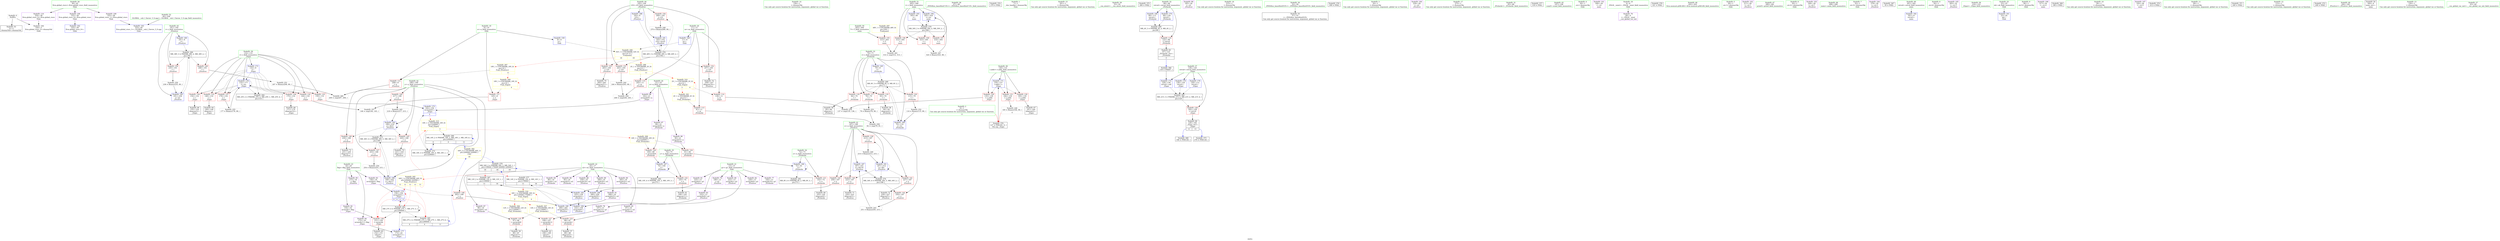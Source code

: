 digraph "SVFG" {
	label="SVFG";

	Node0x55dbcdde20b0 [shape=record,color=grey,label="{NodeID: 0\nNullPtr}"];
	Node0x55dbcdde20b0 -> Node0x55dbcde05ae0[style=solid];
	Node0x55dbcdde20b0 -> Node0x55dbcde0c710[style=solid];
	Node0x55dbcde0d440 [shape=record,color=blue,label="{NodeID: 180\n191\<--9\ni\<--\n_Z5solvev\n}"];
	Node0x55dbcde0d440 -> Node0x55dbcde1d420[style=dashed];
	Node0x55dbcde04f30 [shape=record,color=purple,label="{NodeID: 97\n99\<--21\narrayidx8\<--a\n_Z5checkv\n}"];
	Node0x55dbcde04f30 -> Node0x55dbcde0a740[style=solid];
	Node0x55dbcde026d0 [shape=record,color=green,label="{NodeID: 14\n158\<--1\n\<--dummyObj\nCan only get source location for instruction, argument, global var or function.}"];
	Node0x55dbcde20b20 [shape=record,color=black,label="{NodeID: 277\nMR_14V_2 = PHI(MR_14V_4, MR_14V_1, )\npts\{170000 \}\n|{|<s1>11|<s2>16}}"];
	Node0x55dbcde20b20 -> Node0x55dbcde0db90[style=dashed];
	Node0x55dbcde20b20:s1 -> Node0x55dbcde266a0[style=dashed,color=red];
	Node0x55dbcde20b20:s2 -> Node0x55dbcde21020[style=dashed,color=blue];
	Node0x55dbcde07fd0 [shape=record,color=blue,label="{NodeID: 194\n305\<--324\ni\<--inc\nmain\n}"];
	Node0x55dbcde07fd0 -> Node0x55dbcde215b0[style=dashed];
	Node0x55dbcde04ad0 [shape=record,color=red,label="{NodeID: 111\n145\<--8\n\<--n\n_Z2goi\n}"];
	Node0x55dbcde04ad0 -> Node0x55dbcde12e60[style=solid];
	Node0x55dbcde03460 [shape=record,color=green,label="{NodeID: 28\n47\<--48\n_ZNSt8ios_base4InitC1Ev\<--_ZNSt8ios_base4InitC1Ev_field_insensitive\n}"];
	Node0x55dbcde3ae20 [shape=record,color=black,label="{NodeID: 374\n279 = PHI()\n}"];
	Node0x55dbcde0a670 [shape=record,color=red,label="{NodeID: 125\n97\<--96\n\<--arrayidx6\n_Z5checkv\n}"];
	Node0x55dbcde0a670 -> Node0x55dbcde06020[style=solid];
	Node0x55dbcde040e0 [shape=record,color=green,label="{NodeID: 42\n189\<--190\ny\<--y_field_insensitive\n_Z5solvev\n}"];
	Node0x55dbcde040e0 -> Node0x55dbcde0b5e0[style=solid];
	Node0x55dbcde040e0 -> Node0x55dbcde0b6b0[style=solid];
	Node0x55dbcde040e0 -> Node0x55dbcde0b780[style=solid];
	Node0x55dbcde040e0 -> Node0x55dbcde0b850[style=solid];
	Node0x55dbcde040e0 -> Node0x55dbcde0b920[style=solid];
	Node0x55dbcde040e0 -> Node0x55dbcde0d5e0[style=solid];
	Node0x55dbcde040e0 -> Node0x55dbcde0dac0[style=solid];
	Node0x55dbcde0b1d0 [shape=record,color=red,label="{NodeID: 139\n213\<--187\n\<--x\n_Z5solvev\n}"];
	Node0x55dbcde0b1d0 -> Node0x55dbcde12260[style=solid];
	Node0x55dbcde05db0 [shape=record,color=black,label="{NodeID: 56\n85\<--84\nidxprom\<--\n_Z5checkv\n}"];
	Node0x55dbcde0bd30 [shape=record,color=red,label="{NodeID: 153\n263\<--193\n\<--i10\n_Z5solvev\n}"];
	Node0x55dbcde0bd30 -> Node0x55dbcde06d20[style=solid];
	Node0x55dbcde06910 [shape=record,color=black,label="{NodeID: 70\n221\<--220\nidxprom\<--\n_Z5solvev\n}"];
	Node0x55dbcde123e0 [shape=record,color=grey,label="{NodeID: 250\n236 = Binary(235, 80, )\n}"];
	Node0x55dbcde123e0 -> Node0x55dbcde0d850[style=solid];
	Node0x55dbcde0c9b0 [shape=record,color=blue,label="{NodeID: 167\n74\<--100\ny\<--\n_Z5checkv\n}"];
	Node0x55dbcde0c9b0 -> Node0x55dbcde0a400[style=dashed];
	Node0x55dbcde0c9b0 -> Node0x55dbcde0c9b0[style=dashed];
	Node0x55dbcde0c9b0 -> Node0x55dbcde228b0[style=dashed];
	Node0x55dbcde07470 [shape=record,color=purple,label="{NodeID: 84\n86\<--16\narrayidx\<--e2\n_Z5checkv\n}"];
	Node0x55dbcddf0f30 [shape=record,color=green,label="{NodeID: 1\n7\<--1\n__dso_handle\<--dummyObj\nGlob }"];
	Node0x55dbcde0d510 [shape=record,color=blue,label="{NodeID: 181\n187\<--214\nx\<--dec\n_Z5solvev\n}"];
	Node0x55dbcde0d510 -> Node0x55dbcde0b1d0[style=dashed];
	Node0x55dbcde0d510 -> Node0x55dbcde0b2a0[style=dashed];
	Node0x55dbcde0d510 -> Node0x55dbcde0b370[style=dashed];
	Node0x55dbcde0d510 -> Node0x55dbcde0d510[style=dashed];
	Node0x55dbcde0d510 -> Node0x55dbcde1fc20[style=dashed];
	Node0x55dbcde05000 [shape=record,color=purple,label="{NodeID: 98\n162\<--21\narrayidx6\<--a\n_Z2goi\n}"];
	Node0x55dbcde05000 -> Node0x55dbcde0d030[style=solid];
	Node0x55dbcde02760 [shape=record,color=green,label="{NodeID: 15\n201\<--1\n\<--dummyObj\nCan only get source location for instruction, argument, global var or function.}"];
	Node0x55dbcde21020 [shape=record,color=black,label="{NodeID: 278\nMR_54V_2 = PHI(MR_54V_3, MR_54V_1, )\npts\{150000 170000 200000 220000 \}\n|{<s0>16|<s1>16|<s2>16}}"];
	Node0x55dbcde21020:s0 -> Node0x55dbcde1d920[style=dashed,color=red];
	Node0x55dbcde21020:s1 -> Node0x55dbcde20b20[style=dashed,color=red];
	Node0x55dbcde21020:s2 -> Node0x55dbcde252f0[style=dashed,color=red];
	Node0x55dbcde04ba0 [shape=record,color=red,label="{NodeID: 112\n208\<--8\n\<--n\n_Z5solvev\n}"];
	Node0x55dbcde04ba0 -> Node0x55dbcde132e0[style=solid];
	Node0x55dbcde03560 [shape=record,color=green,label="{NodeID: 29\n53\<--54\n__cxa_atexit\<--__cxa_atexit_field_insensitive\n}"];
	Node0x55dbcde3aef0 [shape=record,color=black,label="{NodeID: 375\n284 = PHI()\n}"];
	Node0x55dbcde0a740 [shape=record,color=red,label="{NodeID: 126\n100\<--99\n\<--arrayidx8\n_Z5checkv\n}"];
	Node0x55dbcde0a740 -> Node0x55dbcde0c9b0[style=solid];
	Node0x55dbcde041b0 [shape=record,color=green,label="{NodeID: 43\n191\<--192\ni\<--i_field_insensitive\n_Z5solvev\n}"];
	Node0x55dbcde041b0 -> Node0x55dbcde0b9f0[style=solid];
	Node0x55dbcde041b0 -> Node0x55dbcde0bac0[style=solid];
	Node0x55dbcde041b0 -> Node0x55dbcde0d440[style=solid];
	Node0x55dbcde041b0 -> Node0x55dbcde0d850[style=solid];
	Node0x55dbcde25db0 [shape=record,color=yellow,style=double,label="{NodeID: 306\n12V_1 = ENCHI(MR_12V_0)\npts\{150000 \}\nFun[_Z5checkv]}"];
	Node0x55dbcde25db0 -> Node0x55dbcde0a810[style=dashed];
	Node0x55dbcde0b2a0 [shape=record,color=red,label="{NodeID: 140\n223\<--187\n\<--x\n_Z5solvev\n}"];
	Node0x55dbcde0b2a0 -> Node0x55dbcde069e0[style=solid];
	Node0x55dbcde05e80 [shape=record,color=black,label="{NodeID: 57\n89\<--88\nidxprom2\<--\n_Z5checkv\n}"];
	Node0x55dbcde0be00 [shape=record,color=red,label="{NodeID: 154\n269\<--193\n\<--i10\n_Z5solvev\n}"];
	Node0x55dbcde0be00 -> Node0x55dbcde120e0[style=solid];
	Node0x55dbcde069e0 [shape=record,color=black,label="{NodeID: 71\n224\<--223\nidxprom3\<--\n_Z5solvev\n}"];
	Node0x55dbcde12560 [shape=record,color=grey,label="{NodeID: 251\n207 = Binary(206, 80, )\n}"];
	Node0x55dbcde12560 -> Node0x55dbcde132e0[style=solid];
	Node0x55dbcde0ca80 [shape=record,color=blue,label="{NodeID: 168\n68\<--112\nretval\<--\n_Z5checkv\n}"];
	Node0x55dbcde0ca80 -> Node0x55dbcde222c0[style=dashed];
	Node0x55dbcde07540 [shape=record,color=purple,label="{NodeID: 85\n87\<--16\narrayidx1\<--e2\n_Z5checkv\n}"];
	Node0x55dbcde07540 -> Node0x55dbcde0a4d0[style=solid];
	Node0x55dbcddf0fc0 [shape=record,color=green,label="{NodeID: 2\n9\<--1\n\<--dummyObj\nCan only get source location for instruction, argument, global var or function.|{<s0>11}}"];
	Node0x55dbcddf0fc0:s0 -> Node0x55dbcde3b390[style=solid,color=red];
	Node0x55dbcde0d5e0 [shape=record,color=blue,label="{NodeID: 182\n189\<--218\ny\<--dec2\n_Z5solvev\n}"];
	Node0x55dbcde0d5e0 -> Node0x55dbcde0b5e0[style=dashed];
	Node0x55dbcde0d5e0 -> Node0x55dbcde0b6b0[style=dashed];
	Node0x55dbcde0d5e0 -> Node0x55dbcde0b780[style=dashed];
	Node0x55dbcde0d5e0 -> Node0x55dbcde0d5e0[style=dashed];
	Node0x55dbcde0d5e0 -> Node0x55dbcde20120[style=dashed];
	Node0x55dbcde050d0 [shape=record,color=purple,label="{NodeID: 99\n195\<--26\n\<--.str\n_Z5solvev\n}"];
	Node0x55dbcde02860 [shape=record,color=green,label="{NodeID: 16\n215\<--1\n\<--dummyObj\nCan only get source location for instruction, argument, global var or function.}"];
	Node0x55dbcde215b0 [shape=record,color=black,label="{NodeID: 279\nMR_50V_3 = PHI(MR_50V_4, MR_50V_2, )\npts\{306 \}\n}"];
	Node0x55dbcde215b0 -> Node0x55dbcde0bfa0[style=dashed];
	Node0x55dbcde215b0 -> Node0x55dbcde0c070[style=dashed];
	Node0x55dbcde215b0 -> Node0x55dbcde0c140[style=dashed];
	Node0x55dbcde215b0 -> Node0x55dbcde07fd0[style=dashed];
	Node0x55dbcde04c70 [shape=record,color=red,label="{NodeID: 113\n81\<--11\n\<--m\n_Z5checkv\n}"];
	Node0x55dbcde04c70 -> Node0x55dbcde12fe0[style=solid];
	Node0x55dbcde03660 [shape=record,color=green,label="{NodeID: 30\n52\<--58\n_ZNSt8ios_base4InitD1Ev\<--_ZNSt8ios_base4InitD1Ev_field_insensitive\n}"];
	Node0x55dbcde03660 -> Node0x55dbcde05cb0[style=solid];
	Node0x55dbcde3afc0 [shape=record,color=black,label="{NodeID: 376\n309 = PHI()\n}"];
	Node0x55dbcde0a810 [shape=record,color=red,label="{NodeID: 127\n108\<--107\n\<--arrayidx12\n_Z5checkv\n}"];
	Node0x55dbcde0a810 -> Node0x55dbcde06290[style=solid];
	Node0x55dbcde04280 [shape=record,color=green,label="{NodeID: 44\n193\<--194\ni10\<--i10_field_insensitive\n_Z5solvev\n}"];
	Node0x55dbcde04280 -> Node0x55dbcde0bb90[style=solid];
	Node0x55dbcde04280 -> Node0x55dbcde0bc60[style=solid];
	Node0x55dbcde04280 -> Node0x55dbcde0bd30[style=solid];
	Node0x55dbcde04280 -> Node0x55dbcde0be00[style=solid];
	Node0x55dbcde04280 -> Node0x55dbcde0d920[style=solid];
	Node0x55dbcde04280 -> Node0x55dbcde0dd30[style=solid];
	Node0x55dbcde25e90 [shape=record,color=yellow,style=double,label="{NodeID: 307\n14V_1 = ENCHI(MR_14V_0)\npts\{170000 \}\nFun[_Z5checkv]}"];
	Node0x55dbcde25e90 -> Node0x55dbcde0a4d0[style=dashed];
	Node0x55dbcde25e90 -> Node0x55dbcde0a670[style=dashed];
	Node0x55dbcde0b370 [shape=record,color=red,label="{NodeID: 141\n227\<--187\n\<--x\n_Z5solvev\n}"];
	Node0x55dbcde0b370 -> Node0x55dbcde06ab0[style=solid];
	Node0x55dbcde05f50 [shape=record,color=black,label="{NodeID: 58\n94\<--93\nidxprom4\<--\n_Z5checkv\n}"];
	Node0x55dbcde0bed0 [shape=record,color=red,label="{NodeID: 155\n313\<--303\n\<--T\nmain\n}"];
	Node0x55dbcde0bed0 -> Node0x55dbcde13460[style=solid];
	Node0x55dbcde06ab0 [shape=record,color=black,label="{NodeID: 72\n228\<--227\nidxprom5\<--\n_Z5solvev\n}"];
	Node0x55dbcde126e0 [shape=record,color=grey,label="{NodeID: 252\n116 = Binary(115, 80, )\n}"];
	Node0x55dbcde126e0 -> Node0x55dbcde0cb50[style=solid];
	Node0x55dbcde0cb50 [shape=record,color=blue,label="{NodeID: 169\n70\<--116\ni\<--inc\n_Z5checkv\n}"];
	Node0x55dbcde0cb50 -> Node0x55dbcde1de20[style=dashed];
	Node0x55dbcde07610 [shape=record,color=purple,label="{NodeID: 86\n95\<--16\narrayidx5\<--e2\n_Z5checkv\n}"];
	Node0x55dbcddf1050 [shape=record,color=green,label="{NodeID: 3\n24\<--1\n\<--dummyObj\nCan only get source location for instruction, argument, global var or function.}"];
	Node0x55dbcde1d420 [shape=record,color=black,label="{NodeID: 266\nMR_38V_3 = PHI(MR_38V_4, MR_38V_2, )\npts\{192 \}\n}"];
	Node0x55dbcde1d420 -> Node0x55dbcde0b9f0[style=dashed];
	Node0x55dbcde1d420 -> Node0x55dbcde0bac0[style=dashed];
	Node0x55dbcde1d420 -> Node0x55dbcde0d850[style=dashed];
	Node0x55dbcde0d6b0 [shape=record,color=blue,label="{NodeID: 183\n225\<--158\narrayidx4\<--\n_Z5solvev\n}"];
	Node0x55dbcde0d6b0 -> Node0x55dbcde0d780[style=dashed];
	Node0x55dbcde051a0 [shape=record,color=purple,label="{NodeID: 100\n239\<--26\n\<--.str\n_Z5solvev\n}"];
	Node0x55dbcde02960 [shape=record,color=green,label="{NodeID: 17\n275\<--1\n\<--dummyObj\nCan only get source location for instruction, argument, global var or function.}"];
	Node0x55dbcde222c0 [shape=record,color=black,label="{NodeID: 280\nMR_4V_3 = PHI(MR_4V_4, MR_4V_2, )\npts\{69 \}\n}"];
	Node0x55dbcde222c0 -> Node0x55dbcde09f20[style=dashed];
	Node0x55dbcde04d40 [shape=record,color=red,label="{NodeID: 114\n136\<--11\n\<--m\n_Z2goi\n}"];
	Node0x55dbcde04d40 -> Node0x55dbcde13160[style=solid];
	Node0x55dbcde03760 [shape=record,color=green,label="{NodeID: 31\n65\<--66\n_Z5checkv\<--_Z5checkv_field_insensitive\n}"];
	Node0x55dbcde3b0c0 [shape=record,color=black,label="{NodeID: 377\n318 = PHI()\n}"];
	Node0x55dbcde0a8e0 [shape=record,color=red,label="{NodeID: 128\n182\<--128\n\<--retval\n_Z2goi\n}"];
	Node0x55dbcde0a8e0 -> Node0x55dbcde06840[style=solid];
	Node0x55dbcde04350 [shape=record,color=green,label="{NodeID: 45\n197\<--198\nscanf\<--scanf_field_insensitive\n}"];
	Node0x55dbcde25f70 [shape=record,color=yellow,style=double,label="{NodeID: 308\n16V_1 = ENCHI(MR_16V_0)\npts\{220000 \}\nFun[_Z5checkv]}"];
	Node0x55dbcde25f70 -> Node0x55dbcde0a5a0[style=dashed];
	Node0x55dbcde25f70 -> Node0x55dbcde0a740[style=dashed];
	Node0x55dbcde0b440 [shape=record,color=red,label="{NodeID: 142\n250\<--187\n\<--x\n_Z5solvev\n}"];
	Node0x55dbcde0b440 -> Node0x55dbcde11960[style=solid];
	Node0x55dbcde06020 [shape=record,color=black,label="{NodeID: 59\n98\<--97\nidxprom7\<--\n_Z5checkv\n}"];
	Node0x55dbcde0bfa0 [shape=record,color=red,label="{NodeID: 156\n312\<--305\n\<--i\nmain\n}"];
	Node0x55dbcde0bfa0 -> Node0x55dbcde13460[style=solid];
	Node0x55dbcde06b80 [shape=record,color=black,label="{NodeID: 73\n231\<--230\nidxprom7\<--\n_Z5solvev\n}"];
	Node0x55dbcde12860 [shape=record,color=grey,label="{NodeID: 253\n79 = Binary(78, 80, )\n}"];
	Node0x55dbcde12860 -> Node0x55dbcde12fe0[style=solid];
	Node0x55dbcde0cc20 [shape=record,color=blue,label="{NodeID: 170\n68\<--120\nretval\<--\n_Z5checkv\n}"];
	Node0x55dbcde0cc20 -> Node0x55dbcde222c0[style=dashed];
	Node0x55dbcde076e0 [shape=record,color=purple,label="{NodeID: 87\n96\<--16\narrayidx6\<--e2\n_Z5checkv\n}"];
	Node0x55dbcde076e0 -> Node0x55dbcde0a670[style=solid];
	Node0x55dbcde000f0 [shape=record,color=green,label="{NodeID: 4\n26\<--1\n.str\<--dummyObj\nGlob }"];
	Node0x55dbcde1d920 [shape=record,color=black,label="{NodeID: 267\nMR_12V_2 = PHI(MR_12V_4, MR_12V_1, )\npts\{150000 \}\n|{|<s1>11|<s2>16}}"];
	Node0x55dbcde1d920 -> Node0x55dbcde0d6b0[style=dashed];
	Node0x55dbcde1d920:s1 -> Node0x55dbcde266a0[style=dashed,color=red];
	Node0x55dbcde1d920:s2 -> Node0x55dbcde21020[style=dashed,color=blue];
	Node0x55dbcde0d780 [shape=record,color=blue,label="{NodeID: 184\n232\<--158\narrayidx8\<--\n_Z5solvev\n}"];
	Node0x55dbcde0d780 -> Node0x55dbcde1d920[style=dashed];
	Node0x55dbcde05270 [shape=record,color=purple,label="{NodeID: 101\n308\<--26\n\<--.str\nmain\n}"];
	Node0x55dbcde02a60 [shape=record,color=green,label="{NodeID: 18\n4\<--6\n_ZStL8__ioinit\<--_ZStL8__ioinit_field_insensitive\nGlob }"];
	Node0x55dbcde02a60 -> Node0x55dbcde06df0[style=solid];
	Node0x55dbcde2a030 [shape=record,color=yellow,style=double,label="{NodeID: 364\n44V_2 = CSCHI(MR_44V_1)\npts\{200000 220000 \}\nCS[]|{<s0>16}}"];
	Node0x55dbcde2a030:s0 -> Node0x55dbcde21020[style=dashed,color=blue];
	Node0x55dbcde223b0 [shape=record,color=black,label="{NodeID: 281\nMR_8V_4 = PHI(MR_8V_2, MR_8V_3, )\npts\{73 \}\n}"];
	Node0x55dbcde09e50 [shape=record,color=red,label="{NodeID: 115\n245\<--11\n\<--m\n_Z5solvev\n}"];
	Node0x55dbcde09e50 -> Node0x55dbcde12ce0[style=solid];
	Node0x55dbcde03860 [shape=record,color=green,label="{NodeID: 32\n68\<--69\nretval\<--retval_field_insensitive\n_Z5checkv\n}"];
	Node0x55dbcde03860 -> Node0x55dbcde09f20[style=solid];
	Node0x55dbcde03860 -> Node0x55dbcde0ca80[style=solid];
	Node0x55dbcde03860 -> Node0x55dbcde0cc20[style=solid];
	Node0x55dbcde3b2c0 [shape=record,color=black,label="{NodeID: 378\n321 = PHI()\n}"];
	Node0x55dbcde252f0 [shape=record,color=yellow,style=double,label="{NodeID: 295\n44V_1 = ENCHI(MR_44V_0)\npts\{200000 220000 \}\nFun[_Z5solvev]|{<s0>11|<s1>11|<s2>11|<s3>11|<s4>11}}"];
	Node0x55dbcde252f0:s0 -> Node0x55dbcde0b100[style=dashed,color=red];
	Node0x55dbcde252f0:s1 -> Node0x55dbcde0cf60[style=dashed,color=red];
	Node0x55dbcde252f0:s2 -> Node0x55dbcde1c020[style=dashed,color=red];
	Node0x55dbcde252f0:s3 -> Node0x55dbcde237b0[style=dashed,color=red];
	Node0x55dbcde252f0:s4 -> Node0x55dbcde265c0[style=dashed,color=red];
	Node0x55dbcde0a9b0 [shape=record,color=red,label="{NodeID: 129\n135\<--130\n\<--t.addr\n_Z2goi\n}"];
	Node0x55dbcde0a9b0 -> Node0x55dbcde13160[style=solid];
	Node0x55dbcde04450 [shape=record,color=green,label="{NodeID: 46\n202\<--203\nllvm.memset.p0i8.i64\<--llvm.memset.p0i8.i64_field_insensitive\n}"];
	Node0x55dbcde26050 [shape=record,color=yellow,style=double,label="{NodeID: 309\n18V_1 = ENCHI(MR_18V_0)\npts\{10 \}\nFun[_Z2goi]|{|<s1>4}}"];
	Node0x55dbcde26050 -> Node0x55dbcde04ad0[style=dashed];
	Node0x55dbcde26050:s1 -> Node0x55dbcde26050[style=dashed,color=red];
	Node0x55dbcde0b510 [shape=record,color=red,label="{NodeID: 143\n256\<--187\n\<--x\n_Z5solvev\n}"];
	Node0x55dbcde0b510 -> Node0x55dbcde0db90[style=solid];
	Node0x55dbcde060f0 [shape=record,color=black,label="{NodeID: 60\n103\<--102\nidxprom9\<--\n_Z5checkv\n}"];
	Node0x55dbcde0c070 [shape=record,color=red,label="{NodeID: 157\n316\<--305\n\<--i\nmain\n}"];
	Node0x55dbcde06c50 [shape=record,color=black,label="{NodeID: 74\n258\<--257\nidxprom18\<--\n_Z5solvev\n}"];
	Node0x55dbcde129e0 [shape=record,color=grey,label="{NodeID: 254\n254 = Binary(253, 215, )\n}"];
	Node0x55dbcde129e0 -> Node0x55dbcde0dac0[style=solid];
	Node0x55dbcde0ccf0 [shape=record,color=blue,label="{NodeID: 171\n130\<--127\nt.addr\<--t\n_Z2goi\n}"];
	Node0x55dbcde0ccf0 -> Node0x55dbcde0a9b0[style=dashed];
	Node0x55dbcde0ccf0 -> Node0x55dbcde0aa80[style=dashed];
	Node0x55dbcde0ccf0 -> Node0x55dbcde0ab50[style=dashed];
	Node0x55dbcde077b0 [shape=record,color=purple,label="{NodeID: 88\n259\<--16\narrayidx19\<--e2\n_Z5solvev\n}"];
	Node0x55dbcde00180 [shape=record,color=green,label="{NodeID: 5\n28\<--1\n.str.1\<--dummyObj\nGlob }"];
	Node0x55dbcde1de20 [shape=record,color=black,label="{NodeID: 268\nMR_6V_3 = PHI(MR_6V_4, MR_6V_2, )\npts\{71 \}\n}"];
	Node0x55dbcde1de20 -> Node0x55dbcde09ff0[style=dashed];
	Node0x55dbcde1de20 -> Node0x55dbcde0a0c0[style=dashed];
	Node0x55dbcde1de20 -> Node0x55dbcde0a190[style=dashed];
	Node0x55dbcde1de20 -> Node0x55dbcde0a260[style=dashed];
	Node0x55dbcde1de20 -> Node0x55dbcde0cb50[style=dashed];
	Node0x55dbcde0d850 [shape=record,color=blue,label="{NodeID: 185\n191\<--236\ni\<--inc\n_Z5solvev\n}"];
	Node0x55dbcde0d850 -> Node0x55dbcde1d420[style=dashed];
	Node0x55dbcde05340 [shape=record,color=purple,label="{NodeID: 102\n211\<--28\n\<--.str.1\n_Z5solvev\n}"];
	Node0x55dbcde02b60 [shape=record,color=green,label="{NodeID: 19\n8\<--10\nn\<--n_field_insensitive\nGlob }"];
	Node0x55dbcde02b60 -> Node0x55dbcde04ad0[style=solid];
	Node0x55dbcde02b60 -> Node0x55dbcde04ba0[style=solid];
	Node0x55dbcde02b60 -> Node0x55dbcde0c210[style=solid];
	Node0x55dbcde228b0 [shape=record,color=black,label="{NodeID: 282\nMR_10V_4 = PHI(MR_10V_2, MR_10V_3, )\npts\{75 \}\n}"];
	Node0x55dbcde09f20 [shape=record,color=red,label="{NodeID: 116\n122\<--68\n\<--retval\n_Z5checkv\n}"];
	Node0x55dbcde09f20 -> Node0x55dbcde06360[style=solid];
	Node0x55dbcde03930 [shape=record,color=green,label="{NodeID: 33\n70\<--71\ni\<--i_field_insensitive\n_Z5checkv\n}"];
	Node0x55dbcde03930 -> Node0x55dbcde09ff0[style=solid];
	Node0x55dbcde03930 -> Node0x55dbcde0a0c0[style=solid];
	Node0x55dbcde03930 -> Node0x55dbcde0a190[style=solid];
	Node0x55dbcde03930 -> Node0x55dbcde0a260[style=solid];
	Node0x55dbcde03930 -> Node0x55dbcde0c810[style=solid];
	Node0x55dbcde03930 -> Node0x55dbcde0cb50[style=solid];
	Node0x55dbcde3b390 [shape=record,color=black,label="{NodeID: 379\n127 = PHI(165, 9, )\n0th arg _Z2goi }"];
	Node0x55dbcde3b390 -> Node0x55dbcde0ccf0[style=solid];
	Node0x55dbcde0aa80 [shape=record,color=red,label="{NodeID: 130\n160\<--130\n\<--t.addr\n_Z2goi\n}"];
	Node0x55dbcde0aa80 -> Node0x55dbcde066a0[style=solid];
	Node0x55dbcde04550 [shape=record,color=green,label="{NodeID: 47\n280\<--281\nprintf\<--printf_field_insensitive\n}"];
	Node0x55dbcde26160 [shape=record,color=yellow,style=double,label="{NodeID: 310\n2V_1 = ENCHI(MR_2V_0)\npts\{12 \}\nFun[_Z2goi]|{|<s1>3|<s2>4}}"];
	Node0x55dbcde26160 -> Node0x55dbcde04d40[style=dashed];
	Node0x55dbcde26160:s1 -> Node0x55dbcde25920[style=dashed,color=red];
	Node0x55dbcde26160:s2 -> Node0x55dbcde26160[style=dashed,color=red];
	Node0x55dbcde0b5e0 [shape=record,color=red,label="{NodeID: 144\n217\<--189\n\<--y\n_Z5solvev\n}"];
	Node0x55dbcde0b5e0 -> Node0x55dbcde11c60[style=solid];
	Node0x55dbcde061c0 [shape=record,color=black,label="{NodeID: 61\n106\<--105\nidxprom11\<--\n_Z5checkv\n}"];
	Node0x55dbcde0c140 [shape=record,color=red,label="{NodeID: 158\n323\<--305\n\<--i\nmain\n}"];
	Node0x55dbcde0c140 -> Node0x55dbcde11f60[style=solid];
	Node0x55dbcde06d20 [shape=record,color=black,label="{NodeID: 75\n264\<--263\nidxprom21\<--\n_Z5solvev\n}"];
	Node0x55dbcde12b60 [shape=record,color=grey,label="{NodeID: 255\n177 = Binary(176, 80, )\n}"];
	Node0x55dbcde12b60 -> Node0x55dbcde0d2a0[style=solid];
	Node0x55dbcde0cdc0 [shape=record,color=blue,label="{NodeID: 172\n128\<--139\nretval\<--call\n_Z2goi\n}"];
	Node0x55dbcde0cdc0 -> Node0x55dbcde22db0[style=dashed];
	Node0x55dbcde07880 [shape=record,color=purple,label="{NodeID: 89\n260\<--16\narrayidx20\<--e2\n_Z5solvev\n}"];
	Node0x55dbcde07880 -> Node0x55dbcde0db90[style=solid];
	Node0x55dbcde00210 [shape=record,color=green,label="{NodeID: 6\n30\<--1\n.str.2\<--dummyObj\nGlob }"];
	Node0x55dbcde0d920 [shape=record,color=blue,label="{NodeID: 186\n193\<--9\ni10\<--\n_Z5solvev\n}"];
	Node0x55dbcde0d920 -> Node0x55dbcde20620[style=dashed];
	Node0x55dbcde05410 [shape=record,color=purple,label="{NodeID: 103\n248\<--28\n\<--.str.1\n_Z5solvev\n}"];
	Node0x55dbcde02c60 [shape=record,color=green,label="{NodeID: 20\n11\<--12\nm\<--m_field_insensitive\nGlob }"];
	Node0x55dbcde02c60 -> Node0x55dbcde04c70[style=solid];
	Node0x55dbcde02c60 -> Node0x55dbcde04d40[style=solid];
	Node0x55dbcde02c60 -> Node0x55dbcde09e50[style=solid];
	Node0x55dbcde02c60 -> Node0x55dbcde0c310[style=solid];
	Node0x55dbcde3a580 [shape=record,color=black,label="{NodeID: 366\n139 = PHI(67, )\n}"];
	Node0x55dbcde3a580 -> Node0x55dbcde0cdc0[style=solid];
	Node0x55dbcde22db0 [shape=record,color=black,label="{NodeID: 283\nMR_21V_3 = PHI(MR_21V_5, MR_21V_2, MR_21V_4, )\npts\{129 \}\n}"];
	Node0x55dbcde22db0 -> Node0x55dbcde0a8e0[style=dashed];
	Node0x55dbcde09ff0 [shape=record,color=red,label="{NodeID: 117\n78\<--70\n\<--i\n_Z5checkv\n}"];
	Node0x55dbcde09ff0 -> Node0x55dbcde12860[style=solid];
	Node0x55dbcde03a00 [shape=record,color=green,label="{NodeID: 34\n72\<--73\nx\<--x_field_insensitive\n_Z5checkv\n}"];
	Node0x55dbcde03a00 -> Node0x55dbcde0a330[style=solid];
	Node0x55dbcde03a00 -> Node0x55dbcde0c8e0[style=solid];
	Node0x55dbcde25510 [shape=record,color=yellow,style=double,label="{NodeID: 297\n48V_1 = ENCHI(MR_48V_0)\npts\{304 \}\nFun[main]}"];
	Node0x55dbcde25510 -> Node0x55dbcde0bed0[style=dashed];
	Node0x55dbcde0ab50 [shape=record,color=red,label="{NodeID: 131\n164\<--130\n\<--t.addr\n_Z2goi\n}"];
	Node0x55dbcde0ab50 -> Node0x55dbcde11de0[style=solid];
	Node0x55dbcde05670 [shape=record,color=green,label="{NodeID: 48\n298\<--299\nmain\<--main_field_insensitive\n}"];
	Node0x55dbcde0b6b0 [shape=record,color=red,label="{NodeID: 145\n220\<--189\n\<--y\n_Z5solvev\n}"];
	Node0x55dbcde0b6b0 -> Node0x55dbcde06910[style=solid];
	Node0x55dbcde06290 [shape=record,color=black,label="{NodeID: 62\n109\<--108\ntobool\<--\n_Z5checkv\n}"];
	Node0x55dbcde0c210 [shape=record,color=blue,label="{NodeID: 159\n8\<--9\nn\<--\nGlob }"];
	Node0x55dbcde0c210 -> Node0x55dbcde256d0[style=dashed];
	Node0x55dbcde06df0 [shape=record,color=purple,label="{NodeID: 76\n49\<--4\n\<--_ZStL8__ioinit\n__cxx_global_var_init\n}"];
	Node0x55dbcde12ce0 [shape=record,color=grey,label="{NodeID: 256\n246 = cmp(244, 245, )\n}"];
	Node0x55dbcde0ce90 [shape=record,color=blue,label="{NodeID: 173\n132\<--9\ni\<--\n_Z2goi\n}"];
	Node0x55dbcde0ce90 -> Node0x55dbcde0ac20[style=dashed];
	Node0x55dbcde0ce90 -> Node0x55dbcde0acf0[style=dashed];
	Node0x55dbcde0ce90 -> Node0x55dbcde0adc0[style=dashed];
	Node0x55dbcde0ce90 -> Node0x55dbcde0ae90[style=dashed];
	Node0x55dbcde0ce90 -> Node0x55dbcde0af60[style=dashed];
	Node0x55dbcde0ce90 -> Node0x55dbcde0b030[style=dashed];
	Node0x55dbcde0ce90 -> Node0x55dbcde0d2a0[style=dashed];
	Node0x55dbcde0ce90 -> Node0x55dbcde232b0[style=dashed];
	Node0x55dbcde07950 [shape=record,color=purple,label="{NodeID: 90\n265\<--16\narrayidx22\<--e2\n_Z5solvev\n}"];
	Node0x55dbcde002a0 [shape=record,color=green,label="{NodeID: 7\n32\<--1\n.str.3\<--dummyObj\nGlob }"];
	Node0x55dbcde0d9f0 [shape=record,color=blue,label="{NodeID: 187\n187\<--251\nx\<--dec16\n_Z5solvev\n}"];
	Node0x55dbcde0d9f0 -> Node0x55dbcde0b510[style=dashed];
	Node0x55dbcde0d9f0 -> Node0x55dbcde1fc20[style=dashed];
	Node0x55dbcde054e0 [shape=record,color=purple,label="{NodeID: 104\n278\<--30\n\<--.str.2\n_Z5solvev\n}"];
	Node0x55dbcde02d60 [shape=record,color=green,label="{NodeID: 21\n13\<--15\ng1\<--g1_field_insensitive\nGlob }"];
	Node0x55dbcde02d60 -> Node0x55dbcde06ec0[style=solid];
	Node0x55dbcde02d60 -> Node0x55dbcde06f90[style=solid];
	Node0x55dbcde02d60 -> Node0x55dbcde07060[style=solid];
	Node0x55dbcde02d60 -> Node0x55dbcde07130[style=solid];
	Node0x55dbcde02d60 -> Node0x55dbcde07200[style=solid];
	Node0x55dbcde02d60 -> Node0x55dbcde072d0[style=solid];
	Node0x55dbcde02d60 -> Node0x55dbcde073a0[style=solid];
	Node0x55dbcde3a770 [shape=record,color=black,label="{NodeID: 367\n50 = PHI()\n}"];
	Node0x55dbcde232b0 [shape=record,color=black,label="{NodeID: 284\nMR_25V_2 = PHI(MR_25V_4, MR_25V_1, MR_25V_4, )\npts\{133 \}\n}"];
	Node0x55dbcde0a0c0 [shape=record,color=red,label="{NodeID: 118\n84\<--70\n\<--i\n_Z5checkv\n}"];
	Node0x55dbcde0a0c0 -> Node0x55dbcde05db0[style=solid];
	Node0x55dbcde03ad0 [shape=record,color=green,label="{NodeID: 35\n74\<--75\ny\<--y_field_insensitive\n_Z5checkv\n}"];
	Node0x55dbcde03ad0 -> Node0x55dbcde0a400[style=solid];
	Node0x55dbcde03ad0 -> Node0x55dbcde0c9b0[style=solid];
	Node0x55dbcde0ac20 [shape=record,color=red,label="{NodeID: 132\n144\<--132\n\<--i\n_Z2goi\n}"];
	Node0x55dbcde0ac20 -> Node0x55dbcde12e60[style=solid];
	Node0x55dbcde05770 [shape=record,color=green,label="{NodeID: 49\n301\<--302\nretval\<--retval_field_insensitive\nmain\n}"];
	Node0x55dbcde05770 -> Node0x55dbcde07e30[style=solid];
	Node0x55dbcde0b780 [shape=record,color=red,label="{NodeID: 146\n230\<--189\n\<--y\n_Z5solvev\n}"];
	Node0x55dbcde0b780 -> Node0x55dbcde06b80[style=solid];
	Node0x55dbcde06360 [shape=record,color=black,label="{NodeID: 63\n67\<--122\n_Z5checkv_ret\<--\n_Z5checkv\n|{<s0>3}}"];
	Node0x55dbcde06360:s0 -> Node0x55dbcde3a580[style=solid,color=blue];
	Node0x55dbcde11960 [shape=record,color=grey,label="{NodeID: 243\n251 = Binary(250, 215, )\n}"];
	Node0x55dbcde11960 -> Node0x55dbcde0d9f0[style=solid];
	Node0x55dbcde0c310 [shape=record,color=blue,label="{NodeID: 160\n11\<--9\nm\<--\nGlob }"];
	Node0x55dbcde0c310 -> Node0x55dbcde256d0[style=dashed];
	Node0x55dbcde06ec0 [shape=record,color=purple,label="{NodeID: 77\n104\<--13\narrayidx10\<--g1\n_Z5checkv\n}"];
	Node0x55dbcde12e60 [shape=record,color=grey,label="{NodeID: 257\n146 = cmp(144, 145, )\n}"];
	Node0x55dbcde0cf60 [shape=record,color=blue,label="{NodeID: 174\n156\<--158\narrayidx4\<--\n_Z2goi\n|{<s0>4|<s1>4|<s2>4|<s3>4}}"];
	Node0x55dbcde0cf60:s0 -> Node0x55dbcde0b100[style=dashed,color=red];
	Node0x55dbcde0cf60:s1 -> Node0x55dbcde0cf60[style=dashed,color=red];
	Node0x55dbcde0cf60:s2 -> Node0x55dbcde1c020[style=dashed,color=red];
	Node0x55dbcde0cf60:s3 -> Node0x55dbcde237b0[style=dashed,color=red];
	Node0x55dbcde07a20 [shape=record,color=purple,label="{NodeID: 91\n266\<--16\narrayidx23\<--e2\n_Z5solvev\n}"];
	Node0x55dbcde07a20 -> Node0x55dbcde0dc60[style=solid];
	Node0x55dbcde00330 [shape=record,color=green,label="{NodeID: 8\n34\<--1\n.str.4\<--dummyObj\nGlob }"];
	Node0x55dbcde0dac0 [shape=record,color=blue,label="{NodeID: 188\n189\<--254\ny\<--dec17\n_Z5solvev\n}"];
	Node0x55dbcde0dac0 -> Node0x55dbcde0b920[style=dashed];
	Node0x55dbcde0dac0 -> Node0x55dbcde20120[style=dashed];
	Node0x55dbcde055b0 [shape=record,color=purple,label="{NodeID: 105\n283\<--32\n\<--.str.3\n_Z5solvev\n}"];
	Node0x55dbcde02e60 [shape=record,color=green,label="{NodeID: 22\n16\<--17\ne2\<--e2_field_insensitive\nGlob }"];
	Node0x55dbcde02e60 -> Node0x55dbcde07470[style=solid];
	Node0x55dbcde02e60 -> Node0x55dbcde07540[style=solid];
	Node0x55dbcde02e60 -> Node0x55dbcde07610[style=solid];
	Node0x55dbcde02e60 -> Node0x55dbcde076e0[style=solid];
	Node0x55dbcde02e60 -> Node0x55dbcde077b0[style=solid];
	Node0x55dbcde02e60 -> Node0x55dbcde07880[style=solid];
	Node0x55dbcde02e60 -> Node0x55dbcde07950[style=solid];
	Node0x55dbcde02e60 -> Node0x55dbcde07a20[style=solid];
	Node0x55dbcde3a840 [shape=record,color=black,label="{NodeID: 368\n166 = PHI(126, )\n}"];
	Node0x55dbcde237b0 [shape=record,color=black,label="{NodeID: 285\nMR_27V_2 = PHI(MR_27V_3, MR_27V_1, MR_27V_6, )\npts\{200000 \}\n|{<s0>4|<s1>4|<s2>11}}"];
	Node0x55dbcde237b0:s0 -> Node0x55dbcde0d1d0[style=dashed,color=blue];
	Node0x55dbcde237b0:s1 -> Node0x55dbcde237b0[style=dashed,color=blue];
	Node0x55dbcde237b0:s2 -> Node0x55dbcde2a030[style=dashed,color=blue];
	Node0x55dbcde0a190 [shape=record,color=red,label="{NodeID: 119\n93\<--70\n\<--i\n_Z5checkv\n}"];
	Node0x55dbcde0a190 -> Node0x55dbcde05f50[style=solid];
	Node0x55dbcde03ba0 [shape=record,color=green,label="{NodeID: 36\n124\<--125\n_Z2goi\<--_Z2goi_field_insensitive\n}"];
	Node0x55dbcde256d0 [shape=record,color=yellow,style=double,label="{NodeID: 299\n52V_1 = ENCHI(MR_52V_0)\npts\{10 12 \}\nFun[main]|{<s0>16|<s1>16}}"];
	Node0x55dbcde256d0:s0 -> Node0x55dbcde241b0[style=dashed,color=red];
	Node0x55dbcde256d0:s1 -> Node0x55dbcde24cd0[style=dashed,color=red];
	Node0x55dbcde0acf0 [shape=record,color=red,label="{NodeID: 133\n148\<--132\n\<--i\n_Z2goi\n}"];
	Node0x55dbcde0acf0 -> Node0x55dbcde06430[style=solid];
	Node0x55dbcde05840 [shape=record,color=green,label="{NodeID: 50\n303\<--304\nT\<--T_field_insensitive\nmain\n}"];
	Node0x55dbcde05840 -> Node0x55dbcde0bed0[style=solid];
	Node0x55dbcde0b850 [shape=record,color=red,label="{NodeID: 147\n253\<--189\n\<--y\n_Z5solvev\n}"];
	Node0x55dbcde0b850 -> Node0x55dbcde129e0[style=solid];
	Node0x55dbcde06430 [shape=record,color=black,label="{NodeID: 64\n149\<--148\nidxprom\<--\n_Z2goi\n}"];
	Node0x55dbcde11ae0 [shape=record,color=grey,label="{NodeID: 244\n244 = Binary(243, 80, )\n}"];
	Node0x55dbcde11ae0 -> Node0x55dbcde12ce0[style=solid];
	Node0x55dbcde0c410 [shape=record,color=blue,label="{NodeID: 161\n23\<--24\nok\<--\nGlob }"];
	Node0x55dbcde06f90 [shape=record,color=purple,label="{NodeID: 78\n107\<--13\narrayidx12\<--g1\n_Z5checkv\n}"];
	Node0x55dbcde06f90 -> Node0x55dbcde0a810[style=solid];
	Node0x55dbcde12fe0 [shape=record,color=grey,label="{NodeID: 258\n82 = cmp(79, 81, )\n}"];
	Node0x55dbcde0d030 [shape=record,color=blue,label="{NodeID: 175\n162\<--159\narrayidx6\<--\n_Z2goi\n|{<s0>4}}"];
	Node0x55dbcde0d030:s0 -> Node0x55dbcde265c0[style=dashed,color=red];
	Node0x55dbcde07af0 [shape=record,color=purple,label="{NodeID: 92\n150\<--18\narrayidx\<--flag\n_Z2goi\n}"];
	Node0x55dbcde07af0 -> Node0x55dbcde0b100[style=solid];
	Node0x55dbcde003c0 [shape=record,color=green,label="{NodeID: 9\n36\<--1\n.str.5\<--dummyObj\nGlob }"];
	Node0x55dbcde0db90 [shape=record,color=blue,label="{NodeID: 189\n260\<--256\narrayidx20\<--\n_Z5solvev\n}"];
	Node0x55dbcde0db90 -> Node0x55dbcde0dc60[style=dashed];
	Node0x55dbcde04660 [shape=record,color=purple,label="{NodeID: 106\n317\<--34\n\<--.str.4\nmain\n}"];
	Node0x55dbcde02f60 [shape=record,color=green,label="{NodeID: 23\n18\<--20\nflag\<--flag_field_insensitive\nGlob }"];
	Node0x55dbcde02f60 -> Node0x55dbcde07af0[style=solid];
	Node0x55dbcde02f60 -> Node0x55dbcde07bc0[style=solid];
	Node0x55dbcde02f60 -> Node0x55dbcde07c90[style=solid];
	Node0x55dbcde02f60 -> Node0x55dbcde07d60[style=solid];
	Node0x55dbcde3a910 [shape=record,color=black,label="{NodeID: 369\n196 = PHI()\n}"];
	Node0x55dbcde23cb0 [shape=record,color=black,label="{NodeID: 286\nMR_16V_2 = PHI(MR_16V_3, MR_16V_1, MR_16V_6, )\npts\{220000 \}\n|{<s0>4|<s1>4|<s2>11}}"];
	Node0x55dbcde23cb0:s0 -> Node0x55dbcde1f720[style=dashed,color=blue];
	Node0x55dbcde23cb0:s1 -> Node0x55dbcde23cb0[style=dashed,color=blue];
	Node0x55dbcde23cb0:s2 -> Node0x55dbcde2a030[style=dashed,color=blue];
	Node0x55dbcde0a260 [shape=record,color=red,label="{NodeID: 120\n115\<--70\n\<--i\n_Z5checkv\n}"];
	Node0x55dbcde0a260 -> Node0x55dbcde126e0[style=solid];
	Node0x55dbcde03ca0 [shape=record,color=green,label="{NodeID: 37\n128\<--129\nretval\<--retval_field_insensitive\n_Z2goi\n}"];
	Node0x55dbcde03ca0 -> Node0x55dbcde0a8e0[style=solid];
	Node0x55dbcde03ca0 -> Node0x55dbcde0cdc0[style=solid];
	Node0x55dbcde03ca0 -> Node0x55dbcde0d100[style=solid];
	Node0x55dbcde03ca0 -> Node0x55dbcde0d370[style=solid];
	Node0x55dbcde0adc0 [shape=record,color=red,label="{NodeID: 134\n154\<--132\n\<--i\n_Z2goi\n}"];
	Node0x55dbcde0adc0 -> Node0x55dbcde065d0[style=solid];
	Node0x55dbcde05910 [shape=record,color=green,label="{NodeID: 51\n305\<--306\ni\<--i_field_insensitive\nmain\n}"];
	Node0x55dbcde05910 -> Node0x55dbcde0bfa0[style=solid];
	Node0x55dbcde05910 -> Node0x55dbcde0c070[style=solid];
	Node0x55dbcde05910 -> Node0x55dbcde0c140[style=solid];
	Node0x55dbcde05910 -> Node0x55dbcde07f00[style=solid];
	Node0x55dbcde05910 -> Node0x55dbcde07fd0[style=solid];
	Node0x55dbcde0b920 [shape=record,color=red,label="{NodeID: 148\n262\<--189\n\<--y\n_Z5solvev\n}"];
	Node0x55dbcde0b920 -> Node0x55dbcde0dc60[style=solid];
	Node0x55dbcde06500 [shape=record,color=black,label="{NodeID: 65\n152\<--151\ntobool\<--\n_Z2goi\n}"];
	Node0x55dbcde11c60 [shape=record,color=grey,label="{NodeID: 245\n218 = Binary(217, 215, )\n}"];
	Node0x55dbcde11c60 -> Node0x55dbcde0d5e0[style=solid];
	Node0x55dbcde0c510 [shape=record,color=blue,label="{NodeID: 162\n332\<--39\nllvm.global_ctors_0\<--\nGlob }"];
	Node0x55dbcde07060 [shape=record,color=purple,label="{NodeID: 79\n199\<--13\n\<--g1\n_Z5solvev\n}"];
	Node0x55dbcde13160 [shape=record,color=grey,label="{NodeID: 259\n137 = cmp(135, 136, )\n}"];
	Node0x55dbcde0d100 [shape=record,color=blue,label="{NodeID: 176\n128\<--120\nretval\<--\n_Z2goi\n}"];
	Node0x55dbcde0d100 -> Node0x55dbcde22db0[style=dashed];
	Node0x55dbcde07bc0 [shape=record,color=purple,label="{NodeID: 93\n156\<--18\narrayidx4\<--flag\n_Z2goi\n}"];
	Node0x55dbcde07bc0 -> Node0x55dbcde0cf60[style=solid];
	Node0x55dbcde00450 [shape=record,color=green,label="{NodeID: 10\n39\<--1\n\<--dummyObj\nCan only get source location for instruction, argument, global var or function.}"];
	Node0x55dbcde1f720 [shape=record,color=black,label="{NodeID: 273\nMR_16V_3 = PHI(MR_16V_4, MR_16V_1, )\npts\{220000 \}\n}"];
	Node0x55dbcde1f720 -> Node0x55dbcde0d030[style=dashed];
	Node0x55dbcde1f720 -> Node0x55dbcde1f720[style=dashed];
	Node0x55dbcde1f720 -> Node0x55dbcde23cb0[style=dashed];
	Node0x55dbcde0dc60 [shape=record,color=blue,label="{NodeID: 190\n266\<--262\narrayidx23\<--\n_Z5solvev\n}"];
	Node0x55dbcde0dc60 -> Node0x55dbcde20b20[style=dashed];
	Node0x55dbcde04730 [shape=record,color=purple,label="{NodeID: 107\n320\<--36\n\<--.str.5\nmain\n}"];
	Node0x55dbcde03060 [shape=record,color=green,label="{NodeID: 24\n21\<--22\na\<--a_field_insensitive\nGlob }"];
	Node0x55dbcde03060 -> Node0x55dbcde04e60[style=solid];
	Node0x55dbcde03060 -> Node0x55dbcde04f30[style=solid];
	Node0x55dbcde03060 -> Node0x55dbcde05000[style=solid];
	Node0x55dbcde3a9e0 [shape=record,color=black,label="{NodeID: 370\n212 = PHI()\n}"];
	Node0x55dbcde241b0 [shape=record,color=yellow,style=double,label="{NodeID: 287\n18V_1 = ENCHI(MR_18V_0)\npts\{10 \}\nFun[_Z5solvev]|{|<s1>11}}"];
	Node0x55dbcde241b0 -> Node0x55dbcde04ba0[style=dashed];
	Node0x55dbcde241b0:s1 -> Node0x55dbcde26050[style=dashed,color=red];
	Node0x55dbcde0a330 [shape=record,color=red,label="{NodeID: 121\n102\<--72\n\<--x\n_Z5checkv\n}"];
	Node0x55dbcde0a330 -> Node0x55dbcde060f0[style=solid];
	Node0x55dbcde03d70 [shape=record,color=green,label="{NodeID: 38\n130\<--131\nt.addr\<--t.addr_field_insensitive\n_Z2goi\n}"];
	Node0x55dbcde03d70 -> Node0x55dbcde0a9b0[style=solid];
	Node0x55dbcde03d70 -> Node0x55dbcde0aa80[style=solid];
	Node0x55dbcde03d70 -> Node0x55dbcde0ab50[style=solid];
	Node0x55dbcde03d70 -> Node0x55dbcde0ccf0[style=solid];
	Node0x55dbcde25920 [shape=record,color=yellow,style=double,label="{NodeID: 301\n2V_1 = ENCHI(MR_2V_0)\npts\{12 \}\nFun[_Z5checkv]}"];
	Node0x55dbcde25920 -> Node0x55dbcde04c70[style=dashed];
	Node0x55dbcde0ae90 [shape=record,color=red,label="{NodeID: 135\n159\<--132\n\<--i\n_Z2goi\n}"];
	Node0x55dbcde0ae90 -> Node0x55dbcde0d030[style=solid];
	Node0x55dbcde059e0 [shape=record,color=green,label="{NodeID: 52\n40\<--328\n_GLOBAL__sub_I_Savior_3_0.cpp\<--_GLOBAL__sub_I_Savior_3_0.cpp_field_insensitive\n}"];
	Node0x55dbcde059e0 -> Node0x55dbcde0c610[style=solid];
	Node0x55dbcde265c0 [shape=record,color=yellow,style=double,label="{NodeID: 315\n16V_1 = ENCHI(MR_16V_0)\npts\{220000 \}\nFun[_Z2goi]|{|<s2>3}}"];
	Node0x55dbcde265c0 -> Node0x55dbcde1f720[style=dashed];
	Node0x55dbcde265c0 -> Node0x55dbcde23cb0[style=dashed];
	Node0x55dbcde265c0:s2 -> Node0x55dbcde25f70[style=dashed,color=red];
	Node0x55dbcde0b9f0 [shape=record,color=red,label="{NodeID: 149\n206\<--191\n\<--i\n_Z5solvev\n}"];
	Node0x55dbcde0b9f0 -> Node0x55dbcde12560[style=solid];
	Node0x55dbcde065d0 [shape=record,color=black,label="{NodeID: 66\n155\<--154\nidxprom3\<--\n_Z2goi\n}"];
	Node0x55dbcde11de0 [shape=record,color=grey,label="{NodeID: 246\n165 = Binary(164, 80, )\n|{<s0>4}}"];
	Node0x55dbcde11de0:s0 -> Node0x55dbcde3b390[style=solid,color=red];
	Node0x55dbcde0c610 [shape=record,color=blue,label="{NodeID: 163\n333\<--40\nllvm.global_ctors_1\<--_GLOBAL__sub_I_Savior_3_0.cpp\nGlob }"];
	Node0x55dbcde07130 [shape=record,color=purple,label="{NodeID: 80\n222\<--13\narrayidx\<--g1\n_Z5solvev\n}"];
	Node0x55dbcde132e0 [shape=record,color=grey,label="{NodeID: 260\n209 = cmp(207, 208, )\n}"];
	Node0x55dbcde0d1d0 [shape=record,color=blue,label="{NodeID: 177\n172\<--24\narrayidx11\<--\n_Z2goi\n}"];
	Node0x55dbcde0d1d0 -> Node0x55dbcde1c020[style=dashed];
	Node0x55dbcde07c90 [shape=record,color=purple,label="{NodeID: 94\n172\<--18\narrayidx11\<--flag\n_Z2goi\n}"];
	Node0x55dbcde07c90 -> Node0x55dbcde0d1d0[style=solid];
	Node0x55dbcde004e0 [shape=record,color=green,label="{NodeID: 11\n80\<--1\n\<--dummyObj\nCan only get source location for instruction, argument, global var or function.}"];
	Node0x55dbcde1fc20 [shape=record,color=black,label="{NodeID: 274\nMR_34V_4 = PHI(MR_34V_5, MR_34V_2, )\npts\{188 \}\n}"];
	Node0x55dbcde1fc20 -> Node0x55dbcde0b440[style=dashed];
	Node0x55dbcde1fc20 -> Node0x55dbcde0d9f0[style=dashed];
	Node0x55dbcde0dd30 [shape=record,color=blue,label="{NodeID: 191\n193\<--270\ni10\<--inc25\n_Z5solvev\n}"];
	Node0x55dbcde0dd30 -> Node0x55dbcde20620[style=dashed];
	Node0x55dbcde04800 [shape=record,color=purple,label="{NodeID: 108\n332\<--38\nllvm.global_ctors_0\<--llvm.global_ctors\nGlob }"];
	Node0x55dbcde04800 -> Node0x55dbcde0c510[style=solid];
	Node0x55dbcde03160 [shape=record,color=green,label="{NodeID: 25\n23\<--25\nok\<--ok_field_insensitive\nGlob }"];
	Node0x55dbcde03160 -> Node0x55dbcde0c410[style=solid];
	Node0x55dbcde3aab0 [shape=record,color=black,label="{NodeID: 371\n240 = PHI()\n}"];
	Node0x55dbcde24cd0 [shape=record,color=yellow,style=double,label="{NodeID: 288\n2V_1 = ENCHI(MR_2V_0)\npts\{12 \}\nFun[_Z5solvev]|{|<s1>11}}"];
	Node0x55dbcde24cd0 -> Node0x55dbcde09e50[style=dashed];
	Node0x55dbcde24cd0:s1 -> Node0x55dbcde26160[style=dashed,color=red];
	Node0x55dbcde0a400 [shape=record,color=red,label="{NodeID: 122\n105\<--74\n\<--y\n_Z5checkv\n}"];
	Node0x55dbcde0a400 -> Node0x55dbcde061c0[style=solid];
	Node0x55dbcde03e40 [shape=record,color=green,label="{NodeID: 39\n132\<--133\ni\<--i_field_insensitive\n_Z2goi\n}"];
	Node0x55dbcde03e40 -> Node0x55dbcde0ac20[style=solid];
	Node0x55dbcde03e40 -> Node0x55dbcde0acf0[style=solid];
	Node0x55dbcde03e40 -> Node0x55dbcde0adc0[style=solid];
	Node0x55dbcde03e40 -> Node0x55dbcde0ae90[style=solid];
	Node0x55dbcde03e40 -> Node0x55dbcde0af60[style=solid];
	Node0x55dbcde03e40 -> Node0x55dbcde0b030[style=solid];
	Node0x55dbcde03e40 -> Node0x55dbcde0ce90[style=solid];
	Node0x55dbcde03e40 -> Node0x55dbcde0d2a0[style=solid];
	Node0x55dbcde0af60 [shape=record,color=red,label="{NodeID: 136\n170\<--132\n\<--i\n_Z2goi\n}"];
	Node0x55dbcde0af60 -> Node0x55dbcde06770[style=solid];
	Node0x55dbcde05ae0 [shape=record,color=black,label="{NodeID: 53\n2\<--3\ndummyVal\<--dummyVal\n}"];
	Node0x55dbcde266a0 [shape=record,color=yellow,style=double,label="{NodeID: 316\n30V_1 = ENCHI(MR_30V_0)\npts\{150000 170000 \}\nFun[_Z2goi]|{<s0>3|<s1>3|<s2>4}}"];
	Node0x55dbcde266a0:s0 -> Node0x55dbcde25db0[style=dashed,color=red];
	Node0x55dbcde266a0:s1 -> Node0x55dbcde25e90[style=dashed,color=red];
	Node0x55dbcde266a0:s2 -> Node0x55dbcde266a0[style=dashed,color=red];
	Node0x55dbcde0bac0 [shape=record,color=red,label="{NodeID: 150\n235\<--191\n\<--i\n_Z5solvev\n}"];
	Node0x55dbcde0bac0 -> Node0x55dbcde123e0[style=solid];
	Node0x55dbcde066a0 [shape=record,color=black,label="{NodeID: 67\n161\<--160\nidxprom5\<--\n_Z2goi\n}"];
	Node0x55dbcde11f60 [shape=record,color=grey,label="{NodeID: 247\n324 = Binary(323, 80, )\n}"];
	Node0x55dbcde11f60 -> Node0x55dbcde07fd0[style=solid];
	Node0x55dbcde0c710 [shape=record,color=blue, style = dotted,label="{NodeID: 164\n334\<--3\nllvm.global_ctors_2\<--dummyVal\nGlob }"];
	Node0x55dbcde07200 [shape=record,color=purple,label="{NodeID: 81\n225\<--13\narrayidx4\<--g1\n_Z5solvev\n}"];
	Node0x55dbcde07200 -> Node0x55dbcde0d6b0[style=solid];
	Node0x55dbcde13460 [shape=record,color=grey,label="{NodeID: 261\n314 = cmp(312, 313, )\n}"];
	Node0x55dbcde0d2a0 [shape=record,color=blue,label="{NodeID: 178\n132\<--177\ni\<--inc\n_Z2goi\n}"];
	Node0x55dbcde0d2a0 -> Node0x55dbcde0ac20[style=dashed];
	Node0x55dbcde0d2a0 -> Node0x55dbcde0acf0[style=dashed];
	Node0x55dbcde0d2a0 -> Node0x55dbcde0adc0[style=dashed];
	Node0x55dbcde0d2a0 -> Node0x55dbcde0ae90[style=dashed];
	Node0x55dbcde0d2a0 -> Node0x55dbcde0af60[style=dashed];
	Node0x55dbcde0d2a0 -> Node0x55dbcde0b030[style=dashed];
	Node0x55dbcde0d2a0 -> Node0x55dbcde0d2a0[style=dashed];
	Node0x55dbcde0d2a0 -> Node0x55dbcde232b0[style=dashed];
	Node0x55dbcde07d60 [shape=record,color=purple,label="{NodeID: 95\n273\<--18\n\<--flag\n_Z5solvev\n}"];
	Node0x55dbcde005a0 [shape=record,color=green,label="{NodeID: 12\n112\<--1\n\<--dummyObj\nCan only get source location for instruction, argument, global var or function.}"];
	Node0x55dbcde20120 [shape=record,color=black,label="{NodeID: 275\nMR_36V_4 = PHI(MR_36V_5, MR_36V_2, )\npts\{190 \}\n}"];
	Node0x55dbcde20120 -> Node0x55dbcde0b850[style=dashed];
	Node0x55dbcde20120 -> Node0x55dbcde0dac0[style=dashed];
	Node0x55dbcde07e30 [shape=record,color=blue,label="{NodeID: 192\n301\<--9\nretval\<--\nmain\n}"];
	Node0x55dbcde048d0 [shape=record,color=purple,label="{NodeID: 109\n333\<--38\nllvm.global_ctors_1\<--llvm.global_ctors\nGlob }"];
	Node0x55dbcde048d0 -> Node0x55dbcde0c610[style=solid];
	Node0x55dbcde03260 [shape=record,color=green,label="{NodeID: 26\n38\<--42\nllvm.global_ctors\<--llvm.global_ctors_field_insensitive\nGlob }"];
	Node0x55dbcde03260 -> Node0x55dbcde04800[style=solid];
	Node0x55dbcde03260 -> Node0x55dbcde048d0[style=solid];
	Node0x55dbcde03260 -> Node0x55dbcde049d0[style=solid];
	Node0x55dbcde3ab80 [shape=record,color=black,label="{NodeID: 372\n249 = PHI()\n}"];
	Node0x55dbcde0a4d0 [shape=record,color=red,label="{NodeID: 123\n88\<--87\n\<--arrayidx1\n_Z5checkv\n}"];
	Node0x55dbcde0a4d0 -> Node0x55dbcde05e80[style=solid];
	Node0x55dbcde03f10 [shape=record,color=green,label="{NodeID: 40\n184\<--185\n_Z5solvev\<--_Z5solvev_field_insensitive\n}"];
	Node0x55dbcde0b030 [shape=record,color=red,label="{NodeID: 137\n176\<--132\n\<--i\n_Z2goi\n}"];
	Node0x55dbcde0b030 -> Node0x55dbcde12b60[style=solid];
	Node0x55dbcde05be0 [shape=record,color=black,label="{NodeID: 54\n300\<--9\nmain_ret\<--\nmain\n}"];
	Node0x55dbcde0bb90 [shape=record,color=red,label="{NodeID: 151\n243\<--193\n\<--i10\n_Z5solvev\n}"];
	Node0x55dbcde0bb90 -> Node0x55dbcde11ae0[style=solid];
	Node0x55dbcde06770 [shape=record,color=black,label="{NodeID: 68\n171\<--170\nidxprom10\<--\n_Z2goi\n}"];
	Node0x55dbcde120e0 [shape=record,color=grey,label="{NodeID: 248\n270 = Binary(269, 80, )\n}"];
	Node0x55dbcde120e0 -> Node0x55dbcde0dd30[style=solid];
	Node0x55dbcde0c810 [shape=record,color=blue,label="{NodeID: 165\n70\<--9\ni\<--\n_Z5checkv\n}"];
	Node0x55dbcde0c810 -> Node0x55dbcde1de20[style=dashed];
	Node0x55dbcde072d0 [shape=record,color=purple,label="{NodeID: 82\n229\<--13\narrayidx6\<--g1\n_Z5solvev\n}"];
	Node0x55dbcde1c020 [shape=record,color=black,label="{NodeID: 262\nMR_27V_4 = PHI(MR_27V_7, MR_27V_3, )\npts\{200000 \}\n}"];
	Node0x55dbcde1c020 -> Node0x55dbcde0b100[style=dashed];
	Node0x55dbcde1c020 -> Node0x55dbcde0cf60[style=dashed];
	Node0x55dbcde1c020 -> Node0x55dbcde1c020[style=dashed];
	Node0x55dbcde1c020 -> Node0x55dbcde237b0[style=dashed];
	Node0x55dbcde0d370 [shape=record,color=blue,label="{NodeID: 179\n128\<--112\nretval\<--\n_Z2goi\n}"];
	Node0x55dbcde0d370 -> Node0x55dbcde22db0[style=dashed];
	Node0x55dbcde04e60 [shape=record,color=purple,label="{NodeID: 96\n90\<--21\narrayidx3\<--a\n_Z5checkv\n}"];
	Node0x55dbcde04e60 -> Node0x55dbcde0a5a0[style=solid];
	Node0x55dbcde00660 [shape=record,color=green,label="{NodeID: 13\n120\<--1\n\<--dummyObj\nCan only get source location for instruction, argument, global var or function.}"];
	Node0x55dbcde20620 [shape=record,color=black,label="{NodeID: 276\nMR_40V_3 = PHI(MR_40V_4, MR_40V_2, )\npts\{194 \}\n}"];
	Node0x55dbcde20620 -> Node0x55dbcde0bb90[style=dashed];
	Node0x55dbcde20620 -> Node0x55dbcde0bc60[style=dashed];
	Node0x55dbcde20620 -> Node0x55dbcde0bd30[style=dashed];
	Node0x55dbcde20620 -> Node0x55dbcde0be00[style=dashed];
	Node0x55dbcde20620 -> Node0x55dbcde0dd30[style=dashed];
	Node0x55dbcde07f00 [shape=record,color=blue,label="{NodeID: 193\n305\<--80\ni\<--\nmain\n}"];
	Node0x55dbcde07f00 -> Node0x55dbcde215b0[style=dashed];
	Node0x55dbcde049d0 [shape=record,color=purple,label="{NodeID: 110\n334\<--38\nllvm.global_ctors_2\<--llvm.global_ctors\nGlob }"];
	Node0x55dbcde049d0 -> Node0x55dbcde0c710[style=solid];
	Node0x55dbcde03360 [shape=record,color=green,label="{NodeID: 27\n43\<--44\n__cxx_global_var_init\<--__cxx_global_var_init_field_insensitive\n}"];
	Node0x55dbcde3ac80 [shape=record,color=black,label="{NodeID: 373\n276 = PHI(126, )\n}"];
	Node0x55dbcde0a5a0 [shape=record,color=red,label="{NodeID: 124\n91\<--90\n\<--arrayidx3\n_Z5checkv\n}"];
	Node0x55dbcde0a5a0 -> Node0x55dbcde0c8e0[style=solid];
	Node0x55dbcde04010 [shape=record,color=green,label="{NodeID: 41\n187\<--188\nx\<--x_field_insensitive\n_Z5solvev\n}"];
	Node0x55dbcde04010 -> Node0x55dbcde0b1d0[style=solid];
	Node0x55dbcde04010 -> Node0x55dbcde0b2a0[style=solid];
	Node0x55dbcde04010 -> Node0x55dbcde0b370[style=solid];
	Node0x55dbcde04010 -> Node0x55dbcde0b440[style=solid];
	Node0x55dbcde04010 -> Node0x55dbcde0b510[style=solid];
	Node0x55dbcde04010 -> Node0x55dbcde0d510[style=solid];
	Node0x55dbcde04010 -> Node0x55dbcde0d9f0[style=solid];
	Node0x55dbcde0b100 [shape=record,color=red,label="{NodeID: 138\n151\<--150\n\<--arrayidx\n_Z2goi\n}"];
	Node0x55dbcde0b100 -> Node0x55dbcde06500[style=solid];
	Node0x55dbcde05cb0 [shape=record,color=black,label="{NodeID: 55\n51\<--52\n\<--_ZNSt8ios_base4InitD1Ev\nCan only get source location for instruction, argument, global var or function.}"];
	Node0x55dbcde0bc60 [shape=record,color=red,label="{NodeID: 152\n257\<--193\n\<--i10\n_Z5solvev\n}"];
	Node0x55dbcde0bc60 -> Node0x55dbcde06c50[style=solid];
	Node0x55dbcde06840 [shape=record,color=black,label="{NodeID: 69\n126\<--182\n_Z2goi_ret\<--\n_Z2goi\n|{<s0>4|<s1>11}}"];
	Node0x55dbcde06840:s0 -> Node0x55dbcde3a840[style=solid,color=blue];
	Node0x55dbcde06840:s1 -> Node0x55dbcde3ac80[style=solid,color=blue];
	Node0x55dbcde12260 [shape=record,color=grey,label="{NodeID: 249\n214 = Binary(213, 215, )\n}"];
	Node0x55dbcde12260 -> Node0x55dbcde0d510[style=solid];
	Node0x55dbcde0c8e0 [shape=record,color=blue,label="{NodeID: 166\n72\<--91\nx\<--\n_Z5checkv\n}"];
	Node0x55dbcde0c8e0 -> Node0x55dbcde0a330[style=dashed];
	Node0x55dbcde0c8e0 -> Node0x55dbcde0c8e0[style=dashed];
	Node0x55dbcde0c8e0 -> Node0x55dbcde223b0[style=dashed];
	Node0x55dbcde073a0 [shape=record,color=purple,label="{NodeID: 83\n232\<--13\narrayidx8\<--g1\n_Z5solvev\n}"];
	Node0x55dbcde073a0 -> Node0x55dbcde0d780[style=solid];
}
